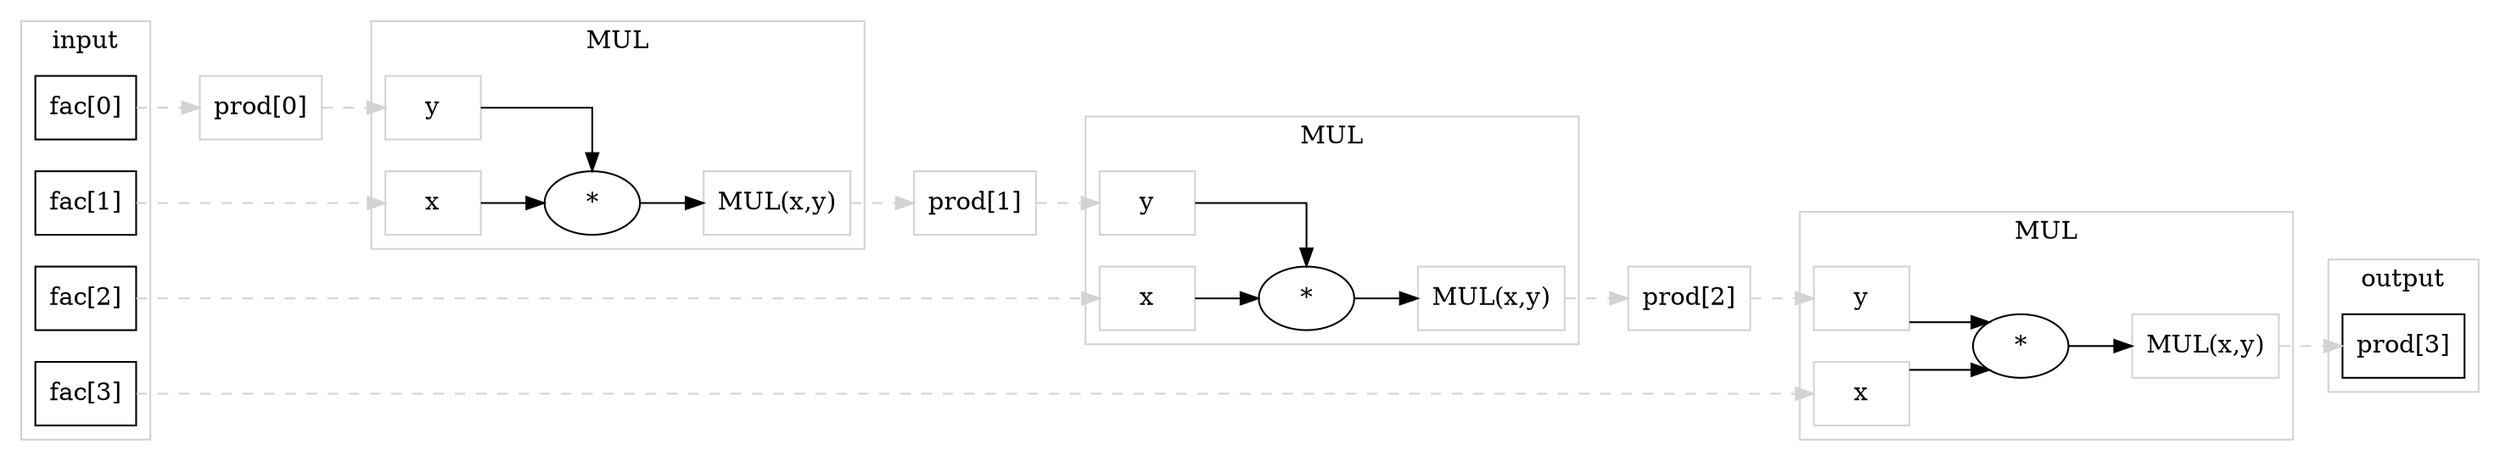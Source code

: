 digraph SIMPLELOOP {
	graph [center=true,
		forcelabels=true,
		rankdir=LR,
		splines=ortho
	];
	subgraph clusterINPUT {
		graph [color=lightgray,
			label=input
		];
		nIN1	[label="fac[0]",
			shape=box];
		nIN2	[label="fac[1]",
			shape=box];
		nIN3	[label="fac[2]",
			shape=box];
		nIN4	[label="fac[3]",
			shape=box];
	}
	subgraph clusterOUTPUT {
		graph [color=lightgray,
			label=output
		];
		nOUT4	[label="prod[3]",
			shape=box];
	}
	subgraph clusterMUL3 {
		graph [color=lightgray,
			label=MUL
		];
		nMUL31	[color=lightgray,
			label=x,
			shape=box];
		nMUL33	[label="*"];
		nMUL31 -> nMUL33;
		nMUL32	[color=lightgray,
			label=y,
			shape=box];
		nMUL32 -> nMUL33;
		nMUL34	[color=lightgray,
			label="MUL(x,y)",
			shape=box];
		nMUL33 -> nMUL34;
	}
	subgraph clusterMUL2 {
		graph [color=lightgray,
			label=MUL
		];
		nMUL21	[color=lightgray,
			label=x,
			shape=box];
		nMUL23	[label="*"];
		nMUL21 -> nMUL23;
		nMUL22	[color=lightgray,
			label=y,
			shape=box];
		nMUL22 -> nMUL23;
		nMUL24	[color=lightgray,
			label="MUL(x,y)",
			shape=box];
		nMUL23 -> nMUL24;
	}
	subgraph clusterMUL1 {
		graph [color=lightgray,
			label=MUL
		];
		nMUL11	[color=lightgray,
			label=x,
			shape=box];
		nMUL13	[label="*"];
		nMUL11 -> nMUL13;
		nMUL12	[color=lightgray,
			label=y,
			shape=box];
		nMUL12 -> nMUL13;
		nMUL14	[color=lightgray,
			label="MUL(x,y)",
			shape=box];
		nMUL13 -> nMUL14;
	}
	nOUT1	[color=lightgrey,
		label="prod[0]",
		shape=box];
	nIN1 -> nOUT1	[color=lightgrey,
		style=dashed];
	nIN2 -> nMUL11	[color=lightgrey,
		style=dashed];
	nIN3 -> nMUL21	[color=lightgrey,
		style=dashed];
	nIN4 -> nMUL31	[color=lightgrey,
		style=dashed];
	nOUT2	[color=lightgrey,
		label="prod[1]",
		shape=box];
	nMUL14 -> nOUT2	[color=lightgrey,
		style=dashed];
	nOUT3	[color=lightgrey,
		label="prod[2]",
		shape=box];
	nMUL24 -> nOUT3	[color=lightgrey,
		style=dashed];
	nMUL34 -> nOUT4	[color=lightgrey,
		style=dashed];
	nOUT1 -> nMUL12	[color=lightgrey,
		style=dashed];
	nOUT2 -> nMUL22	[color=lightgrey,
		style=dashed];
	nOUT3 -> nMUL32	[color=lightgrey,
		style=dashed];
}
